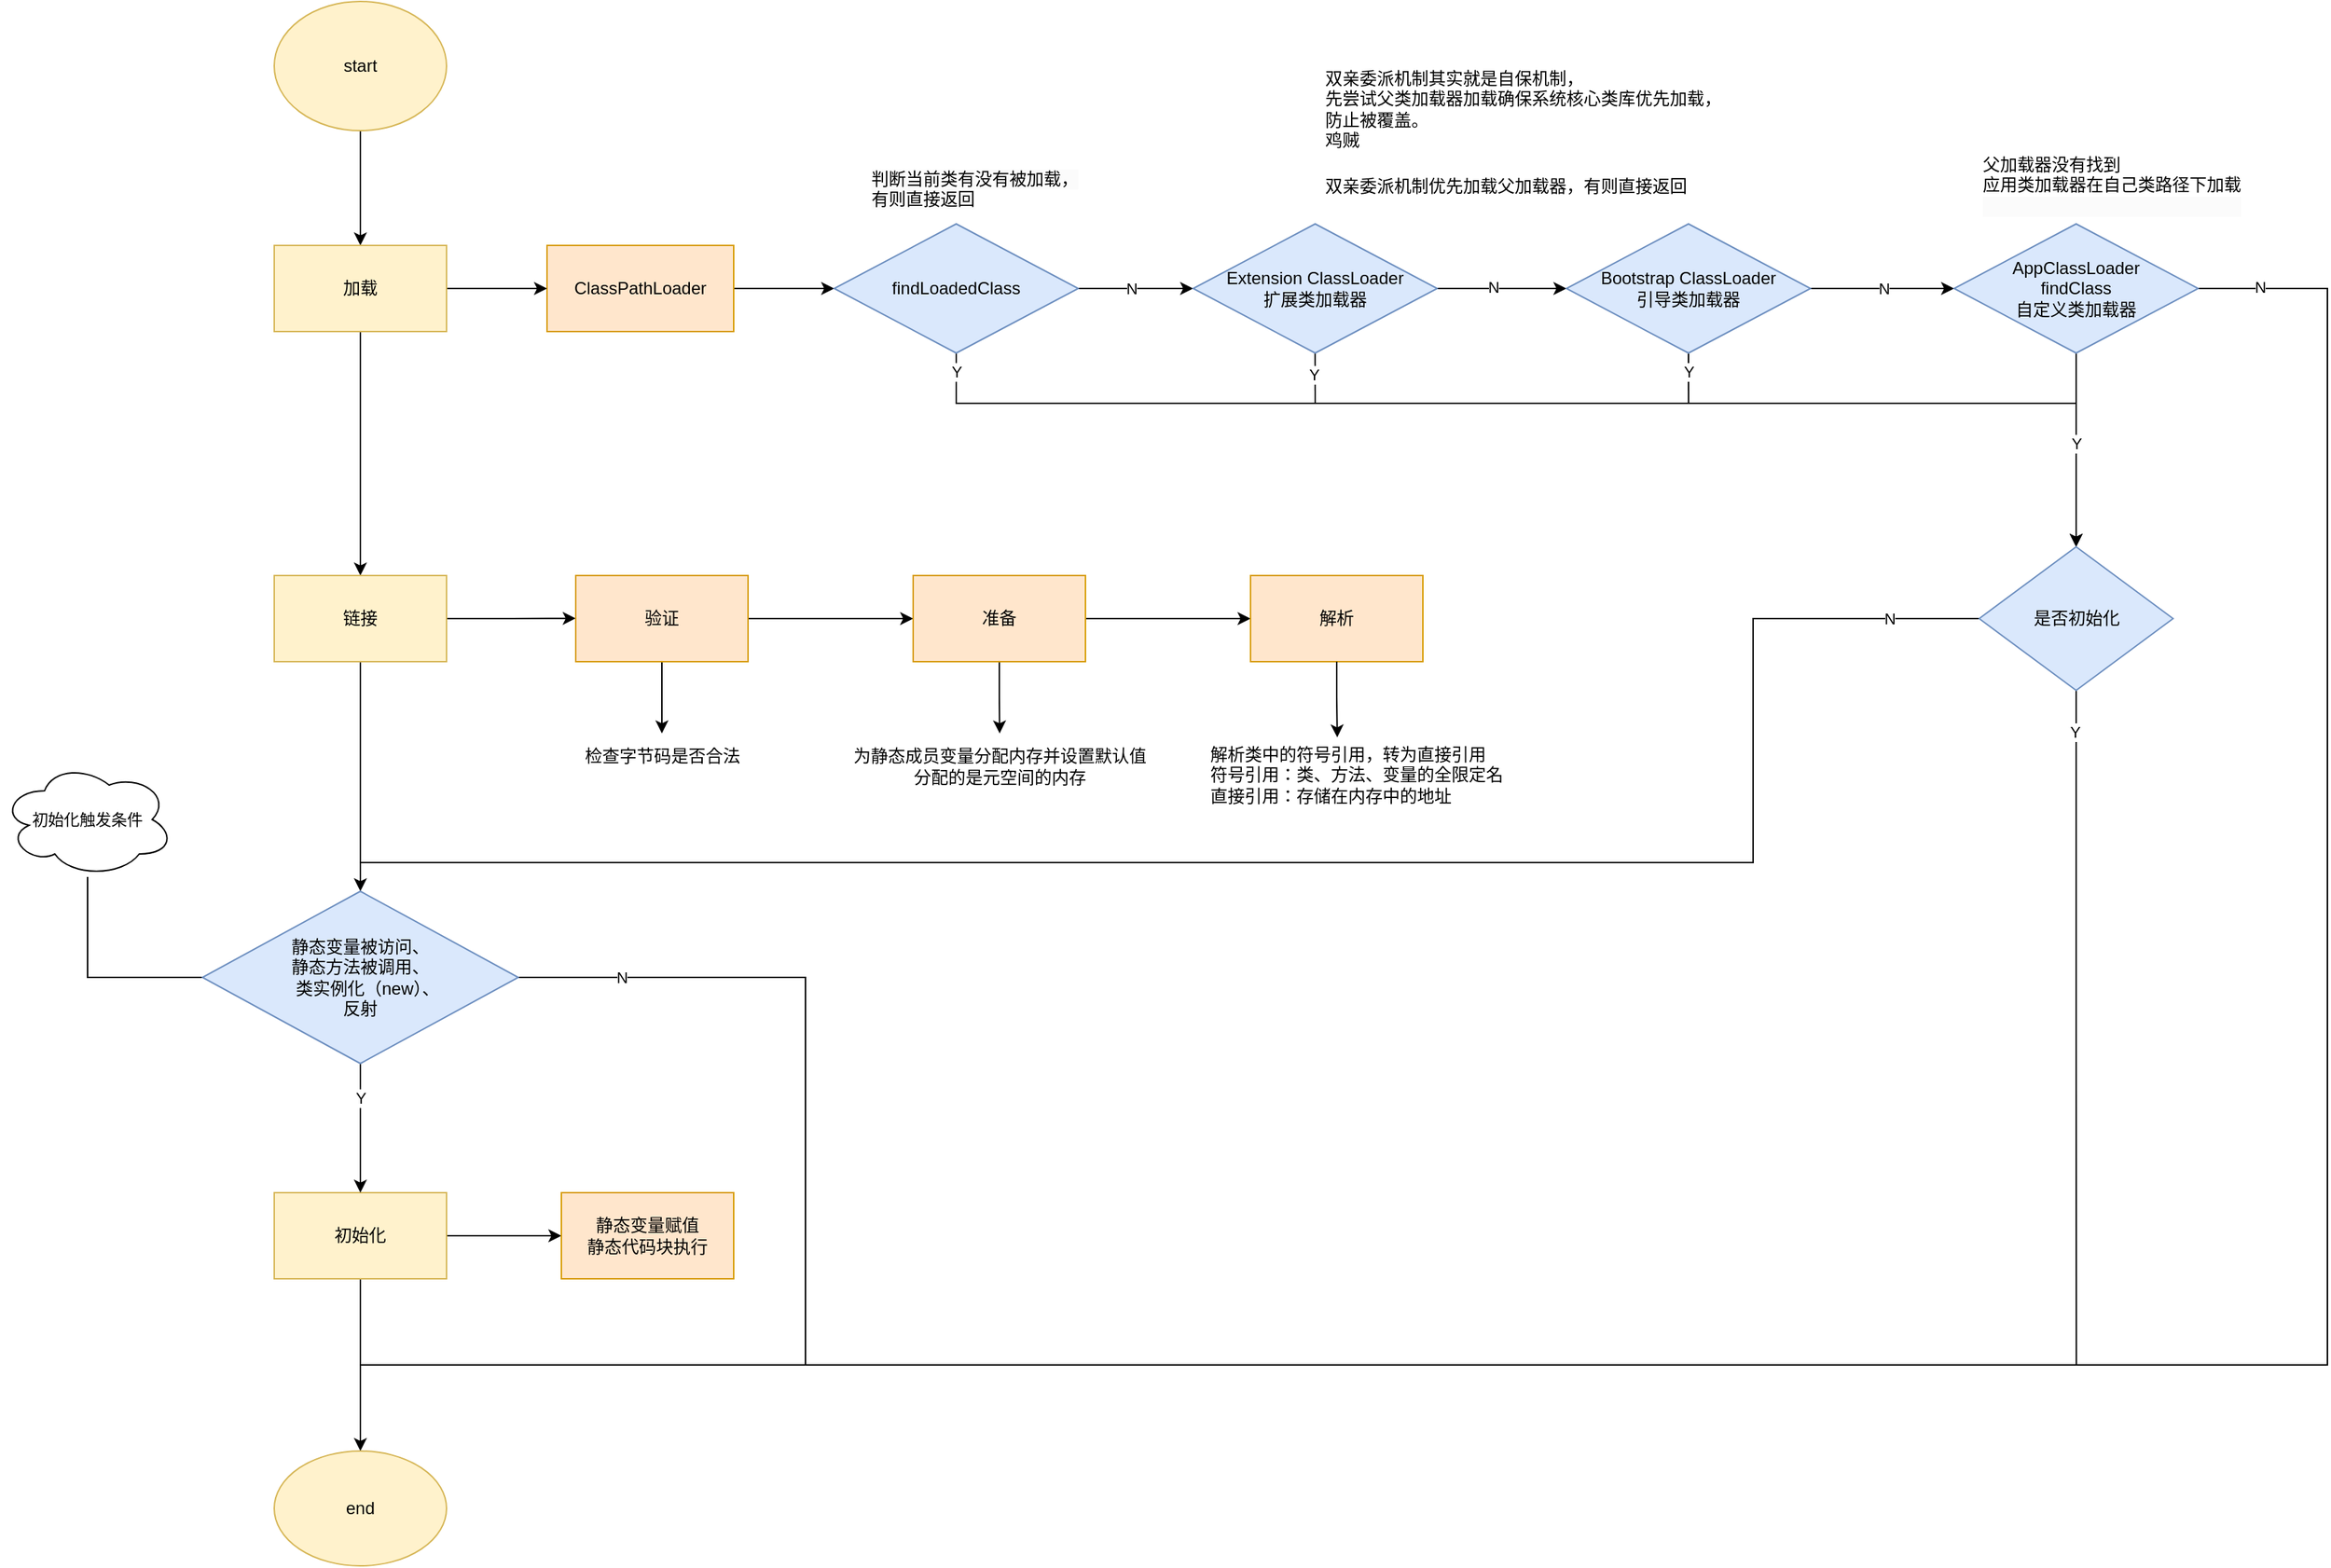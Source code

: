 <mxfile version="24.8.6">
  <diagram name="第 1 页" id="nz_lD5bH0a3m_Coh5EJj">
    <mxGraphModel dx="2000" dy="727" grid="1" gridSize="10" guides="1" tooltips="1" connect="1" arrows="1" fold="1" page="1" pageScale="1" pageWidth="827" pageHeight="1169" math="0" shadow="0">
      <root>
        <mxCell id="0" />
        <mxCell id="1" parent="0" />
        <mxCell id="mTcCyP0DI4RUbfK708Mu-49" style="edgeStyle=orthogonalEdgeStyle;rounded=0;orthogonalLoop=1;jettySize=auto;html=1;exitX=1;exitY=0.5;exitDx=0;exitDy=0;entryX=0;entryY=0.5;entryDx=0;entryDy=0;" edge="1" parent="1" source="mTcCyP0DI4RUbfK708Mu-1" target="mTcCyP0DI4RUbfK708Mu-28">
          <mxGeometry relative="1" as="geometry" />
        </mxCell>
        <mxCell id="mTcCyP0DI4RUbfK708Mu-1" value="&lt;span style=&quot;text-align: left; text-wrap-mode: nowrap;&quot;&gt;ClassPathLoader&lt;/span&gt;" style="rounded=0;whiteSpace=wrap;html=1;fillColor=#ffe6cc;strokeColor=#d79b00;" vertex="1" parent="1">
          <mxGeometry x="60" y="490" width="130" height="60" as="geometry" />
        </mxCell>
        <mxCell id="mTcCyP0DI4RUbfK708Mu-60" style="edgeStyle=orthogonalEdgeStyle;rounded=0;orthogonalLoop=1;jettySize=auto;html=1;exitX=0.5;exitY=1;exitDx=0;exitDy=0;entryX=0.5;entryY=0;entryDx=0;entryDy=0;" edge="1" parent="1" source="mTcCyP0DI4RUbfK708Mu-23" target="mTcCyP0DI4RUbfK708Mu-24">
          <mxGeometry relative="1" as="geometry" />
        </mxCell>
        <mxCell id="mTcCyP0DI4RUbfK708Mu-23" value="start" style="ellipse;whiteSpace=wrap;html=1;fillColor=#fff2cc;strokeColor=#d6b656;" vertex="1" parent="1">
          <mxGeometry x="-130" y="320" width="120" height="90" as="geometry" />
        </mxCell>
        <mxCell id="mTcCyP0DI4RUbfK708Mu-48" style="edgeStyle=orthogonalEdgeStyle;rounded=0;orthogonalLoop=1;jettySize=auto;html=1;exitX=1;exitY=0.5;exitDx=0;exitDy=0;entryX=0;entryY=0.5;entryDx=0;entryDy=0;" edge="1" parent="1" source="mTcCyP0DI4RUbfK708Mu-24" target="mTcCyP0DI4RUbfK708Mu-1">
          <mxGeometry relative="1" as="geometry" />
        </mxCell>
        <mxCell id="mTcCyP0DI4RUbfK708Mu-57" style="edgeStyle=orthogonalEdgeStyle;rounded=0;orthogonalLoop=1;jettySize=auto;html=1;exitX=0.5;exitY=1;exitDx=0;exitDy=0;entryX=0.5;entryY=0;entryDx=0;entryDy=0;" edge="1" parent="1" source="mTcCyP0DI4RUbfK708Mu-24" target="mTcCyP0DI4RUbfK708Mu-25">
          <mxGeometry relative="1" as="geometry" />
        </mxCell>
        <mxCell id="mTcCyP0DI4RUbfK708Mu-24" value="加载" style="rounded=0;whiteSpace=wrap;html=1;fillColor=#fff2cc;strokeColor=#d6b656;" vertex="1" parent="1">
          <mxGeometry x="-130" y="490" width="120" height="60" as="geometry" />
        </mxCell>
        <mxCell id="mTcCyP0DI4RUbfK708Mu-66" style="edgeStyle=orthogonalEdgeStyle;rounded=0;orthogonalLoop=1;jettySize=auto;html=1;exitX=1;exitY=0.5;exitDx=0;exitDy=0;" edge="1" parent="1" source="mTcCyP0DI4RUbfK708Mu-25">
          <mxGeometry relative="1" as="geometry">
            <mxPoint x="80" y="749.842" as="targetPoint" />
          </mxGeometry>
        </mxCell>
        <mxCell id="mTcCyP0DI4RUbfK708Mu-84" style="edgeStyle=orthogonalEdgeStyle;rounded=0;orthogonalLoop=1;jettySize=auto;html=1;exitX=0.5;exitY=1;exitDx=0;exitDy=0;entryX=0.5;entryY=0;entryDx=0;entryDy=0;" edge="1" parent="1" source="mTcCyP0DI4RUbfK708Mu-25" target="mTcCyP0DI4RUbfK708Mu-82">
          <mxGeometry relative="1" as="geometry" />
        </mxCell>
        <mxCell id="mTcCyP0DI4RUbfK708Mu-25" value="链接" style="rounded=0;whiteSpace=wrap;html=1;fillColor=#fff2cc;strokeColor=#d6b656;" vertex="1" parent="1">
          <mxGeometry x="-130" y="720" width="120" height="60" as="geometry" />
        </mxCell>
        <mxCell id="mTcCyP0DI4RUbfK708Mu-34" style="edgeStyle=orthogonalEdgeStyle;rounded=0;orthogonalLoop=1;jettySize=auto;html=1;exitX=0.5;exitY=1;exitDx=0;exitDy=0;entryX=0.5;entryY=0;entryDx=0;entryDy=0;strokeColor=default;" edge="1" parent="1" source="mTcCyP0DI4RUbfK708Mu-26" target="mTcCyP0DI4RUbfK708Mu-33">
          <mxGeometry relative="1" as="geometry" />
        </mxCell>
        <mxCell id="mTcCyP0DI4RUbfK708Mu-96" value="" style="edgeStyle=orthogonalEdgeStyle;rounded=0;orthogonalLoop=1;jettySize=auto;html=1;" edge="1" parent="1" source="mTcCyP0DI4RUbfK708Mu-26" target="mTcCyP0DI4RUbfK708Mu-95">
          <mxGeometry relative="1" as="geometry" />
        </mxCell>
        <mxCell id="mTcCyP0DI4RUbfK708Mu-26" value="初始化" style="rounded=0;whiteSpace=wrap;html=1;fillColor=#fff2cc;strokeColor=#d6b656;" vertex="1" parent="1">
          <mxGeometry x="-130" y="1150" width="120" height="60" as="geometry" />
        </mxCell>
        <mxCell id="mTcCyP0DI4RUbfK708Mu-31" style="edgeStyle=orthogonalEdgeStyle;rounded=0;orthogonalLoop=1;jettySize=auto;html=1;exitX=1;exitY=0.5;exitDx=0;exitDy=0;" edge="1" parent="1" source="mTcCyP0DI4RUbfK708Mu-28">
          <mxGeometry relative="1" as="geometry">
            <mxPoint x="510" y="520" as="targetPoint" />
          </mxGeometry>
        </mxCell>
        <mxCell id="mTcCyP0DI4RUbfK708Mu-32" value="N" style="edgeLabel;html=1;align=center;verticalAlign=middle;resizable=0;points=[];" vertex="1" connectable="0" parent="mTcCyP0DI4RUbfK708Mu-31">
          <mxGeometry x="-0.086" relative="1" as="geometry">
            <mxPoint as="offset" />
          </mxGeometry>
        </mxCell>
        <mxCell id="mTcCyP0DI4RUbfK708Mu-78" style="edgeStyle=orthogonalEdgeStyle;rounded=0;orthogonalLoop=1;jettySize=auto;html=1;exitX=0.5;exitY=1;exitDx=0;exitDy=0;" edge="1" parent="1" source="mTcCyP0DI4RUbfK708Mu-28" target="mTcCyP0DI4RUbfK708Mu-102">
          <mxGeometry relative="1" as="geometry">
            <mxPoint x="345.263" y="600" as="targetPoint" />
            <Array as="points">
              <mxPoint x="345" y="600" />
              <mxPoint x="1125" y="600" />
            </Array>
          </mxGeometry>
        </mxCell>
        <mxCell id="mTcCyP0DI4RUbfK708Mu-109" value="Y" style="edgeLabel;html=1;align=center;verticalAlign=middle;resizable=0;points=[];" vertex="1" connectable="0" parent="mTcCyP0DI4RUbfK708Mu-78">
          <mxGeometry x="-0.972" relative="1" as="geometry">
            <mxPoint as="offset" />
          </mxGeometry>
        </mxCell>
        <mxCell id="mTcCyP0DI4RUbfK708Mu-28" value="findLoadedClass" style="rhombus;whiteSpace=wrap;html=1;fillColor=#dae8fc;strokeColor=#6c8ebf;" vertex="1" parent="1">
          <mxGeometry x="260" y="475" width="170" height="90" as="geometry" />
        </mxCell>
        <mxCell id="mTcCyP0DI4RUbfK708Mu-33" value="end" style="ellipse;whiteSpace=wrap;html=1;fillColor=#fff2cc;strokeColor=#d6b656;" vertex="1" parent="1">
          <mxGeometry x="-130" y="1330" width="120" height="80" as="geometry" />
        </mxCell>
        <mxCell id="mTcCyP0DI4RUbfK708Mu-40" style="edgeStyle=orthogonalEdgeStyle;rounded=0;orthogonalLoop=1;jettySize=auto;html=1;exitX=1;exitY=0.5;exitDx=0;exitDy=0;" edge="1" parent="1" source="mTcCyP0DI4RUbfK708Mu-39">
          <mxGeometry relative="1" as="geometry">
            <mxPoint x="770" y="520" as="targetPoint" />
          </mxGeometry>
        </mxCell>
        <mxCell id="mTcCyP0DI4RUbfK708Mu-42" value="N" style="edgeLabel;html=1;align=center;verticalAlign=middle;resizable=0;points=[];" vertex="1" connectable="0" parent="mTcCyP0DI4RUbfK708Mu-40">
          <mxGeometry x="-0.141" y="1" relative="1" as="geometry">
            <mxPoint as="offset" />
          </mxGeometry>
        </mxCell>
        <mxCell id="mTcCyP0DI4RUbfK708Mu-110" style="edgeStyle=orthogonalEdgeStyle;rounded=0;orthogonalLoop=1;jettySize=auto;html=1;exitX=0.5;exitY=1;exitDx=0;exitDy=0;endArrow=none;endFill=0;jumpSize=12;" edge="1" parent="1">
          <mxGeometry relative="1" as="geometry">
            <mxPoint x="595" y="600" as="targetPoint" />
            <mxPoint x="594.94" y="565" as="sourcePoint" />
          </mxGeometry>
        </mxCell>
        <mxCell id="mTcCyP0DI4RUbfK708Mu-112" value="Y" style="edgeLabel;html=1;align=center;verticalAlign=middle;resizable=0;points=[];" vertex="1" connectable="0" parent="mTcCyP0DI4RUbfK708Mu-110">
          <mxGeometry x="-0.15" y="-1" relative="1" as="geometry">
            <mxPoint as="offset" />
          </mxGeometry>
        </mxCell>
        <mxCell id="mTcCyP0DI4RUbfK708Mu-39" value="Extension ClassLoader&lt;div&gt;扩展类加载器&lt;/div&gt;" style="rhombus;whiteSpace=wrap;html=1;fillColor=#dae8fc;strokeColor=#6c8ebf;" vertex="1" parent="1">
          <mxGeometry x="510" y="475" width="170" height="90" as="geometry" />
        </mxCell>
        <mxCell id="mTcCyP0DI4RUbfK708Mu-46" style="edgeStyle=orthogonalEdgeStyle;rounded=0;orthogonalLoop=1;jettySize=auto;html=1;exitX=1;exitY=0.5;exitDx=0;exitDy=0;endArrow=classic;endFill=1;" edge="1" parent="1" source="mTcCyP0DI4RUbfK708Mu-44">
          <mxGeometry relative="1" as="geometry">
            <mxPoint x="1040" y="520" as="targetPoint" />
          </mxGeometry>
        </mxCell>
        <mxCell id="mTcCyP0DI4RUbfK708Mu-47" value="N" style="edgeLabel;html=1;align=center;verticalAlign=middle;resizable=0;points=[];" vertex="1" connectable="0" parent="mTcCyP0DI4RUbfK708Mu-46">
          <mxGeometry x="-0.005" y="1" relative="1" as="geometry">
            <mxPoint as="offset" />
          </mxGeometry>
        </mxCell>
        <mxCell id="mTcCyP0DI4RUbfK708Mu-111" style="edgeStyle=orthogonalEdgeStyle;rounded=0;orthogonalLoop=1;jettySize=auto;html=1;exitX=0.5;exitY=1;exitDx=0;exitDy=0;endArrow=none;endFill=0;" edge="1" parent="1" source="mTcCyP0DI4RUbfK708Mu-44">
          <mxGeometry relative="1" as="geometry">
            <mxPoint x="855.071" y="600" as="targetPoint" />
          </mxGeometry>
        </mxCell>
        <mxCell id="mTcCyP0DI4RUbfK708Mu-113" value="Y" style="edgeLabel;html=1;align=center;verticalAlign=middle;resizable=0;points=[];" vertex="1" connectable="0" parent="mTcCyP0DI4RUbfK708Mu-111">
          <mxGeometry x="-0.253" relative="1" as="geometry">
            <mxPoint as="offset" />
          </mxGeometry>
        </mxCell>
        <mxCell id="mTcCyP0DI4RUbfK708Mu-44" value="Bootstrap ClassLoader&lt;div&gt;引导类加载器&lt;/div&gt;" style="rhombus;whiteSpace=wrap;html=1;fillColor=#dae8fc;strokeColor=#6c8ebf;" vertex="1" parent="1">
          <mxGeometry x="770" y="475" width="170" height="90" as="geometry" />
        </mxCell>
        <mxCell id="mTcCyP0DI4RUbfK708Mu-98" style="edgeStyle=orthogonalEdgeStyle;rounded=0;orthogonalLoop=1;jettySize=auto;html=1;exitX=1;exitY=0.5;exitDx=0;exitDy=0;endArrow=none;endFill=0;" edge="1" parent="1" source="mTcCyP0DI4RUbfK708Mu-56">
          <mxGeometry relative="1" as="geometry">
            <mxPoint x="240" y="1270" as="targetPoint" />
            <Array as="points">
              <mxPoint x="1300" y="520" />
              <mxPoint x="1300" y="1270" />
            </Array>
          </mxGeometry>
        </mxCell>
        <mxCell id="mTcCyP0DI4RUbfK708Mu-99" value="N" style="edgeLabel;html=1;align=center;verticalAlign=middle;resizable=0;points=[];" vertex="1" connectable="0" parent="mTcCyP0DI4RUbfK708Mu-98">
          <mxGeometry x="-0.955" y="1" relative="1" as="geometry">
            <mxPoint as="offset" />
          </mxGeometry>
        </mxCell>
        <mxCell id="mTcCyP0DI4RUbfK708Mu-103" style="edgeStyle=orthogonalEdgeStyle;rounded=0;orthogonalLoop=1;jettySize=auto;html=1;exitX=0.5;exitY=1;exitDx=0;exitDy=0;entryX=0.5;entryY=0;entryDx=0;entryDy=0;" edge="1" parent="1" source="mTcCyP0DI4RUbfK708Mu-56" target="mTcCyP0DI4RUbfK708Mu-102">
          <mxGeometry relative="1" as="geometry" />
        </mxCell>
        <mxCell id="mTcCyP0DI4RUbfK708Mu-104" value="Y" style="edgeLabel;html=1;align=center;verticalAlign=middle;resizable=0;points=[];" vertex="1" connectable="0" parent="mTcCyP0DI4RUbfK708Mu-103">
          <mxGeometry x="-0.079" y="1" relative="1" as="geometry">
            <mxPoint x="-1" y="1" as="offset" />
          </mxGeometry>
        </mxCell>
        <mxCell id="mTcCyP0DI4RUbfK708Mu-56" value="&lt;div&gt;AppClassLoader&lt;/div&gt;findClass&lt;div&gt;自定义类加载器&lt;/div&gt;" style="rhombus;whiteSpace=wrap;html=1;fillColor=#dae8fc;strokeColor=#6c8ebf;" vertex="1" parent="1">
          <mxGeometry x="1040" y="475" width="170" height="90" as="geometry" />
        </mxCell>
        <mxCell id="mTcCyP0DI4RUbfK708Mu-68" style="edgeStyle=orthogonalEdgeStyle;rounded=0;orthogonalLoop=1;jettySize=auto;html=1;exitX=1;exitY=0.5;exitDx=0;exitDy=0;entryX=0;entryY=0.5;entryDx=0;entryDy=0;" edge="1" parent="1" source="mTcCyP0DI4RUbfK708Mu-67" target="mTcCyP0DI4RUbfK708Mu-69">
          <mxGeometry relative="1" as="geometry">
            <mxPoint x="280" y="749.842" as="targetPoint" />
          </mxGeometry>
        </mxCell>
        <mxCell id="mTcCyP0DI4RUbfK708Mu-72" style="edgeStyle=orthogonalEdgeStyle;rounded=0;orthogonalLoop=1;jettySize=auto;html=1;exitX=0.5;exitY=1;exitDx=0;exitDy=0;" edge="1" parent="1" source="mTcCyP0DI4RUbfK708Mu-67">
          <mxGeometry relative="1" as="geometry">
            <mxPoint x="140" y="830" as="targetPoint" />
          </mxGeometry>
        </mxCell>
        <mxCell id="mTcCyP0DI4RUbfK708Mu-67" value="验证" style="rounded=0;whiteSpace=wrap;html=1;fillColor=#ffe6cc;strokeColor=#d79b00;" vertex="1" parent="1">
          <mxGeometry x="80" y="720" width="120" height="60" as="geometry" />
        </mxCell>
        <mxCell id="mTcCyP0DI4RUbfK708Mu-70" style="edgeStyle=orthogonalEdgeStyle;rounded=0;orthogonalLoop=1;jettySize=auto;html=1;exitX=1;exitY=0.5;exitDx=0;exitDy=0;entryX=0;entryY=0.5;entryDx=0;entryDy=0;" edge="1" parent="1" source="mTcCyP0DI4RUbfK708Mu-69" target="mTcCyP0DI4RUbfK708Mu-71">
          <mxGeometry relative="1" as="geometry">
            <mxPoint x="520" y="749.842" as="targetPoint" />
          </mxGeometry>
        </mxCell>
        <mxCell id="mTcCyP0DI4RUbfK708Mu-74" style="edgeStyle=orthogonalEdgeStyle;rounded=0;orthogonalLoop=1;jettySize=auto;html=1;exitX=0.5;exitY=1;exitDx=0;exitDy=0;" edge="1" parent="1" source="mTcCyP0DI4RUbfK708Mu-69">
          <mxGeometry relative="1" as="geometry">
            <mxPoint x="375.263" y="830" as="targetPoint" />
          </mxGeometry>
        </mxCell>
        <mxCell id="mTcCyP0DI4RUbfK708Mu-69" value="准备" style="rounded=0;whiteSpace=wrap;html=1;fillColor=#ffe6cc;strokeColor=#d79b00;" vertex="1" parent="1">
          <mxGeometry x="315" y="720" width="120" height="60" as="geometry" />
        </mxCell>
        <mxCell id="mTcCyP0DI4RUbfK708Mu-71" value="解析" style="rounded=0;whiteSpace=wrap;html=1;fillColor=#ffe6cc;strokeColor=#d79b00;" vertex="1" parent="1">
          <mxGeometry x="550" y="720" width="120" height="60" as="geometry" />
        </mxCell>
        <mxCell id="mTcCyP0DI4RUbfK708Mu-73" value="检查字节码是否合法" style="text;html=1;align=center;verticalAlign=middle;resizable=0;points=[];autosize=1;strokeColor=none;fillColor=none;" vertex="1" parent="1">
          <mxGeometry x="75" y="831" width="130" height="30" as="geometry" />
        </mxCell>
        <mxCell id="mTcCyP0DI4RUbfK708Mu-75" value="为静态成员变量分配内存并设置默认值&lt;div&gt;分配的是元空间的内存&lt;/div&gt;" style="text;html=1;align=center;verticalAlign=middle;resizable=0;points=[];autosize=1;strokeColor=none;fillColor=none;" vertex="1" parent="1">
          <mxGeometry x="260" y="833" width="230" height="40" as="geometry" />
        </mxCell>
        <mxCell id="mTcCyP0DI4RUbfK708Mu-77" value="解析类中的符号引用，转为直接引用&lt;div&gt;符号引用：类、方法、变量的全限定名&lt;/div&gt;&lt;div&gt;直接引用：存储在内存中的地址&lt;/div&gt;" style="text;html=1;align=left;verticalAlign=middle;resizable=0;points=[];autosize=1;strokeColor=none;fillColor=none;" vertex="1" parent="1">
          <mxGeometry x="520" y="829" width="230" height="60" as="geometry" />
        </mxCell>
        <mxCell id="mTcCyP0DI4RUbfK708Mu-86" style="edgeStyle=orthogonalEdgeStyle;rounded=0;orthogonalLoop=1;jettySize=auto;html=1;exitX=0.5;exitY=1;exitDx=0;exitDy=0;entryX=0.5;entryY=0;entryDx=0;entryDy=0;" edge="1" parent="1" source="mTcCyP0DI4RUbfK708Mu-82" target="mTcCyP0DI4RUbfK708Mu-26">
          <mxGeometry relative="1" as="geometry" />
        </mxCell>
        <mxCell id="mTcCyP0DI4RUbfK708Mu-89" value="Y" style="edgeLabel;html=1;align=center;verticalAlign=middle;resizable=0;points=[];" vertex="1" connectable="0" parent="mTcCyP0DI4RUbfK708Mu-86">
          <mxGeometry x="-0.471" y="-1" relative="1" as="geometry">
            <mxPoint x="1" as="offset" />
          </mxGeometry>
        </mxCell>
        <mxCell id="mTcCyP0DI4RUbfK708Mu-88" style="edgeStyle=orthogonalEdgeStyle;rounded=0;orthogonalLoop=1;jettySize=auto;html=1;exitX=0;exitY=0.5;exitDx=0;exitDy=0;endArrow=none;endFill=0;" edge="1" parent="1" source="mTcCyP0DI4RUbfK708Mu-82" target="mTcCyP0DI4RUbfK708Mu-87">
          <mxGeometry relative="1" as="geometry" />
        </mxCell>
        <mxCell id="mTcCyP0DI4RUbfK708Mu-93" style="edgeStyle=orthogonalEdgeStyle;rounded=0;orthogonalLoop=1;jettySize=auto;html=1;exitX=1;exitY=0.5;exitDx=0;exitDy=0;endArrow=none;endFill=0;" edge="1" parent="1" source="mTcCyP0DI4RUbfK708Mu-82">
          <mxGeometry relative="1" as="geometry">
            <mxPoint x="-70" y="1310" as="targetPoint" />
            <Array as="points">
              <mxPoint x="240" y="1000" />
              <mxPoint x="240" y="1270" />
              <mxPoint x="-70" y="1270" />
            </Array>
          </mxGeometry>
        </mxCell>
        <mxCell id="mTcCyP0DI4RUbfK708Mu-94" value="N" style="edgeLabel;html=1;align=center;verticalAlign=middle;resizable=0;points=[];" vertex="1" connectable="0" parent="mTcCyP0DI4RUbfK708Mu-93">
          <mxGeometry x="-0.826" y="-2" relative="1" as="geometry">
            <mxPoint y="-2" as="offset" />
          </mxGeometry>
        </mxCell>
        <mxCell id="mTcCyP0DI4RUbfK708Mu-82" value="静态变量被访问、&lt;div&gt;静态方法被调用、&lt;/div&gt;&lt;div&gt;&amp;nbsp; &amp;nbsp;类实例化（new）、&lt;/div&gt;&lt;div&gt;反射&lt;/div&gt;" style="rhombus;whiteSpace=wrap;html=1;fillColor=#dae8fc;strokeColor=#6c8ebf;align=center;" vertex="1" parent="1">
          <mxGeometry x="-180" y="940" width="220" height="120" as="geometry" />
        </mxCell>
        <mxCell id="mTcCyP0DI4RUbfK708Mu-87" value="&lt;span style=&quot;font-size: 11px; text-wrap-mode: nowrap; background-color: rgb(255, 255, 255);&quot;&gt;初始化触发条件&lt;/span&gt;" style="ellipse;shape=cloud;whiteSpace=wrap;html=1;" vertex="1" parent="1">
          <mxGeometry x="-320" y="850" width="120" height="80" as="geometry" />
        </mxCell>
        <mxCell id="mTcCyP0DI4RUbfK708Mu-90" style="edgeStyle=orthogonalEdgeStyle;rounded=0;orthogonalLoop=1;jettySize=auto;html=1;exitX=0.5;exitY=1;exitDx=0;exitDy=0;entryX=0.393;entryY=0.063;entryDx=0;entryDy=0;entryPerimeter=0;" edge="1" parent="1" source="mTcCyP0DI4RUbfK708Mu-71" target="mTcCyP0DI4RUbfK708Mu-77">
          <mxGeometry relative="1" as="geometry" />
        </mxCell>
        <mxCell id="mTcCyP0DI4RUbfK708Mu-95" value="静态变量赋值&lt;div&gt;静态代码块执行&lt;/div&gt;" style="whiteSpace=wrap;html=1;fillColor=#ffe6cc;strokeColor=#d79b00;rounded=0;" vertex="1" parent="1">
          <mxGeometry x="70" y="1150" width="120" height="60" as="geometry" />
        </mxCell>
        <mxCell id="mTcCyP0DI4RUbfK708Mu-105" style="edgeStyle=orthogonalEdgeStyle;rounded=0;orthogonalLoop=1;jettySize=auto;html=1;exitX=0.5;exitY=1;exitDx=0;exitDy=0;endArrow=none;endFill=0;" edge="1" parent="1" source="mTcCyP0DI4RUbfK708Mu-102">
          <mxGeometry relative="1" as="geometry">
            <mxPoint x="1125.154" y="1270" as="targetPoint" />
          </mxGeometry>
        </mxCell>
        <mxCell id="mTcCyP0DI4RUbfK708Mu-106" value="Y" style="edgeLabel;html=1;align=center;verticalAlign=middle;resizable=0;points=[];" vertex="1" connectable="0" parent="mTcCyP0DI4RUbfK708Mu-105">
          <mxGeometry x="-0.877" y="2" relative="1" as="geometry">
            <mxPoint x="-3" as="offset" />
          </mxGeometry>
        </mxCell>
        <mxCell id="mTcCyP0DI4RUbfK708Mu-107" style="edgeStyle=orthogonalEdgeStyle;rounded=0;orthogonalLoop=1;jettySize=auto;html=1;exitX=0;exitY=0.5;exitDx=0;exitDy=0;endArrow=none;endFill=0;" edge="1" parent="1" source="mTcCyP0DI4RUbfK708Mu-102">
          <mxGeometry relative="1" as="geometry">
            <mxPoint x="-70" y="870" as="targetPoint" />
            <Array as="points">
              <mxPoint x="900" y="750" />
              <mxPoint x="900" y="920" />
              <mxPoint x="-70" y="920" />
            </Array>
          </mxGeometry>
        </mxCell>
        <mxCell id="mTcCyP0DI4RUbfK708Mu-108" value="N" style="edgeLabel;html=1;align=center;verticalAlign=middle;resizable=0;points=[];" vertex="1" connectable="0" parent="mTcCyP0DI4RUbfK708Mu-107">
          <mxGeometry x="-0.906" relative="1" as="geometry">
            <mxPoint x="1" as="offset" />
          </mxGeometry>
        </mxCell>
        <mxCell id="mTcCyP0DI4RUbfK708Mu-102" value="是否初始化" style="rhombus;whiteSpace=wrap;html=1;fillColor=#dae8fc;strokeColor=#6c8ebf;" vertex="1" parent="1">
          <mxGeometry x="1057.5" y="700" width="135" height="100" as="geometry" />
        </mxCell>
        <mxCell id="mTcCyP0DI4RUbfK708Mu-114" value="&lt;span style=&quot;color: rgb(0, 0, 0); font-family: Helvetica; font-size: 12px; font-style: normal; font-variant-ligatures: normal; font-variant-caps: normal; font-weight: 400; letter-spacing: normal; orphans: 2; text-align: left; text-indent: 0px; text-transform: none; widows: 2; word-spacing: 0px; -webkit-text-stroke-width: 0px; white-space: nowrap; background-color: rgb(251, 251, 251); text-decoration-thickness: initial; text-decoration-style: initial; text-decoration-color: initial; display: inline !important; float: none;&quot;&gt;判断当前类有没有被加载，&lt;/span&gt;&lt;div&gt;&lt;span style=&quot;color: rgb(0, 0, 0); font-family: Helvetica; font-size: 12px; font-style: normal; font-variant-ligatures: normal; font-variant-caps: normal; font-weight: 400; letter-spacing: normal; orphans: 2; text-align: left; text-indent: 0px; text-transform: none; widows: 2; word-spacing: 0px; -webkit-text-stroke-width: 0px; white-space: nowrap; background-color: rgb(251, 251, 251); text-decoration-thickness: initial; text-decoration-style: initial; text-decoration-color: initial; display: inline !important; float: none;&quot;&gt;有则直接返回&lt;/span&gt;&lt;/div&gt;" style="text;whiteSpace=wrap;html=1;" vertex="1" parent="1">
          <mxGeometry x="284" y="430" width="130" height="40" as="geometry" />
        </mxCell>
        <mxCell id="mTcCyP0DI4RUbfK708Mu-115" value="&lt;span style=&quot;background-color: initial; text-wrap-mode: nowrap;&quot;&gt;双亲委派机制优先加载父加载器，有则直接返回&lt;/span&gt;&lt;div&gt;&lt;br/&gt;&lt;/div&gt;" style="text;whiteSpace=wrap;html=1;" vertex="1" parent="1">
          <mxGeometry x="600" y="435" width="330" height="80" as="geometry" />
        </mxCell>
        <mxCell id="mTcCyP0DI4RUbfK708Mu-116" value="&lt;span style=&quot;background-color: initial; text-wrap-mode: nowrap;&quot;&gt;父加载器没有找到&lt;/span&gt;&lt;div&gt;&lt;span style=&quot;background-color: initial; text-wrap-mode: nowrap;&quot;&gt;应用类加载器在自己类路径下加载&lt;/span&gt;&lt;br&gt;&lt;div style=&quot;forced-color-adjust: none; color: rgb(0, 0, 0); font-family: Helvetica; font-size: 12px; font-style: normal; font-variant-ligatures: normal; font-variant-caps: normal; font-weight: 400; letter-spacing: normal; orphans: 2; text-indent: 0px; text-transform: none; widows: 2; word-spacing: 0px; -webkit-text-stroke-width: 0px; white-space: nowrap; background-color: rgb(251, 251, 251); text-decoration-thickness: initial; text-decoration-style: initial; text-decoration-color: initial;&quot;&gt;&lt;br class=&quot;Apple-interchange-newline&quot;&gt;&lt;/div&gt;&lt;/div&gt;" style="text;whiteSpace=wrap;html=1;align=left;" vertex="1" parent="1">
          <mxGeometry x="1057.5" y="420" width="200" height="80" as="geometry" />
        </mxCell>
        <mxCell id="mTcCyP0DI4RUbfK708Mu-117" value="&lt;span style=&quot;background-color: initial;&quot;&gt;双亲委派机制其实就是自保机制，&lt;/span&gt;&lt;div&gt;&lt;span style=&quot;background-color: initial;&quot;&gt;先尝试父类加载器加载确保系统核心类库优先加载，&lt;/span&gt;&lt;/div&gt;&lt;div&gt;&lt;span style=&quot;background-color: initial;&quot;&gt;防止被覆盖。&lt;/span&gt;&lt;/div&gt;&lt;div&gt;&lt;span style=&quot;background-color: initial;&quot;&gt;鸡贼&lt;/span&gt;&lt;br&gt;&lt;div style=&quot;forced-color-adjust: none;&quot;&gt;&lt;br style=&quot;forced-color-adjust: none; color: rgb(0, 0, 0); font-family: Helvetica; font-size: 12px; font-style: normal; font-variant-ligatures: normal; font-variant-caps: normal; font-weight: 400; letter-spacing: normal; orphans: 2; text-align: left; text-indent: 0px; text-transform: none; widows: 2; word-spacing: 0px; -webkit-text-stroke-width: 0px; white-space: nowrap; background-color: rgb(251, 251, 251); text-decoration-thickness: initial; text-decoration-style: initial; text-decoration-color: initial;&quot;&gt;&lt;/div&gt;&lt;/div&gt;" style="text;whiteSpace=wrap;html=1;" vertex="1" parent="1">
          <mxGeometry x="600" y="360" width="280" height="90" as="geometry" />
        </mxCell>
      </root>
    </mxGraphModel>
  </diagram>
</mxfile>
